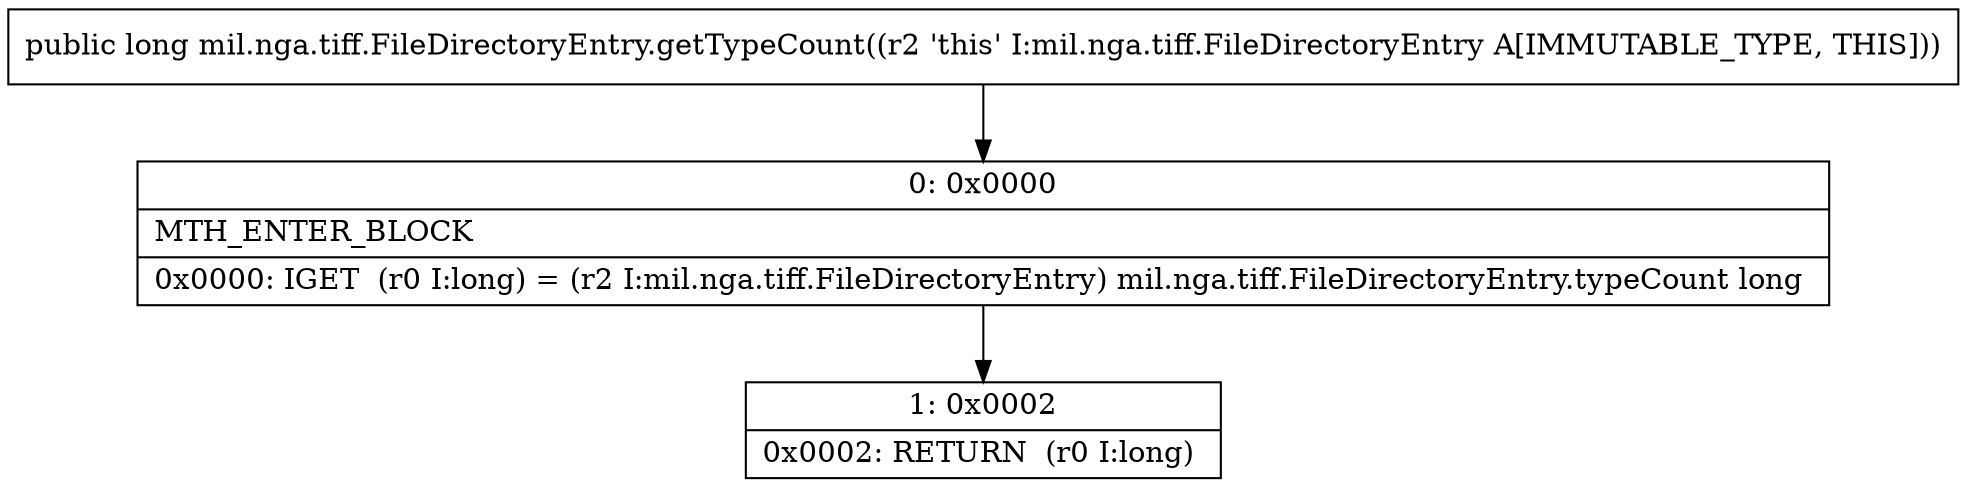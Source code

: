 digraph "CFG formil.nga.tiff.FileDirectoryEntry.getTypeCount()J" {
Node_0 [shape=record,label="{0\:\ 0x0000|MTH_ENTER_BLOCK\l|0x0000: IGET  (r0 I:long) = (r2 I:mil.nga.tiff.FileDirectoryEntry) mil.nga.tiff.FileDirectoryEntry.typeCount long \l}"];
Node_1 [shape=record,label="{1\:\ 0x0002|0x0002: RETURN  (r0 I:long) \l}"];
MethodNode[shape=record,label="{public long mil.nga.tiff.FileDirectoryEntry.getTypeCount((r2 'this' I:mil.nga.tiff.FileDirectoryEntry A[IMMUTABLE_TYPE, THIS])) }"];
MethodNode -> Node_0;
Node_0 -> Node_1;
}

